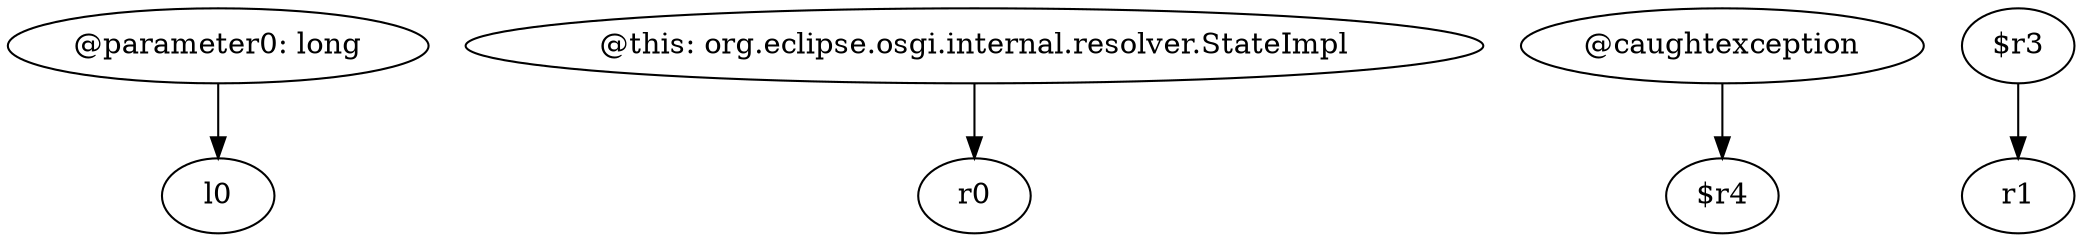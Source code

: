 digraph g {
0[label="@parameter0: long"]
1[label="l0"]
0->1[label=""]
2[label="@this: org.eclipse.osgi.internal.resolver.StateImpl"]
3[label="r0"]
2->3[label=""]
4[label="@caughtexception"]
5[label="$r4"]
4->5[label=""]
6[label="$r3"]
7[label="r1"]
6->7[label=""]
}